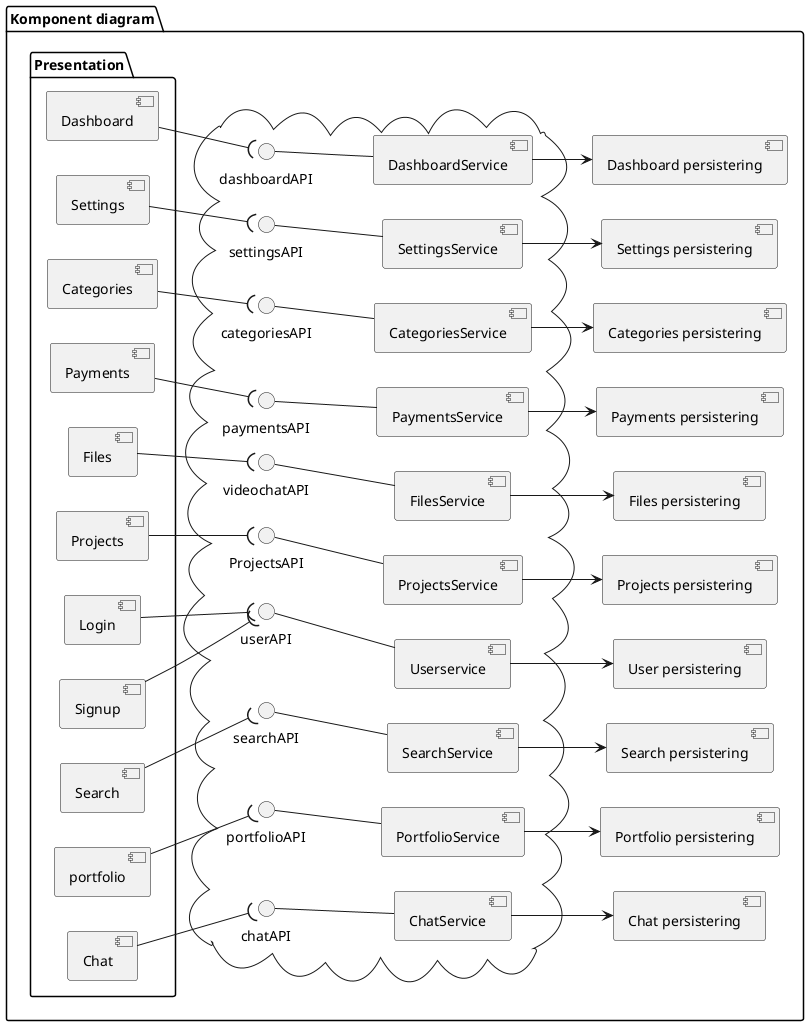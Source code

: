 @startuml

skinparam monochrome true
skinparam componentStyle uml2
left to right direction 


package "Komponent diagram" as ma{
folder "Presentation" as ts{
  
[Login]
[Signup]
[Search]
[portfolio]
[Chat]
[Dashboard]
[Settings]
[Categories]
[Payments]
[Files]
[Projects]
  
}


cloud {
  
  [Userservice] -up- userAPI
  [SearchService] -up- searchAPI
  [PortfolioService] -up- portfolioAPI
  [ChatService] -up- chatAPI
  [DashboardService] -up- dashboardAPI 
  [SettingsService] -up-  settingsAPI
  [CategoriesService] -up- categoriesAPI
  [PaymentsService] -up- paymentsAPI
  [FilesService] -up- videochatAPI
  [ProjectsService] -up- ProjectsAPI
  
  
  }

  [Login] --( userAPI
  [Signup] --( userAPI
  [Search] --( searchAPI
  [portfolio] --(  portfolioAPI
  [Chat] --( chatAPI
  [Dashboard] -( dashboardAPI 
  [Settings] -( settingsAPI
  [Categories] -( categoriesAPI
  [Payments] -( paymentsAPI
  [Files] -( videochatAPI
  [Projects] -( ProjectsAPI
  
  
  [Userservice] --> [User persistering]
  [SearchService] --> [Search persistering]
  [PortfolioService] --> [Portfolio persistering]
  [ChatService] --> [Chat persistering]
  [DashboardService] --> [Dashboard persistering]
  [SettingsService] --> [Settings persistering]
  [CategoriesService] --> [Categories persistering]
  [PaymentsService] --> [Payments persistering]
  [FilesService] --> [Files persistering]
  [ProjectsService] --> [Projects persistering]
  

}

@enduml